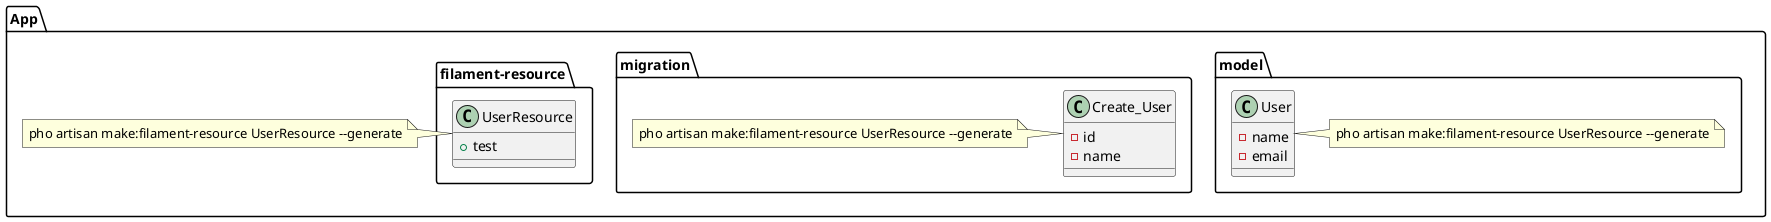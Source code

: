 @startuml
package App{
    package model{
        class User{
            -name
            -email
        }
note right : pho artisan make:filament-resource UserResource --generate
}
package migration {
    class Create_User{
        -id
        -name
    }
note left : pho artisan make:filament-resource UserResource --generate
}
 package filament-resource {
    class UserResource{
        +test
    }
}
note right : pho artisan make:filament-resource UserResource --generate
}
@enduml